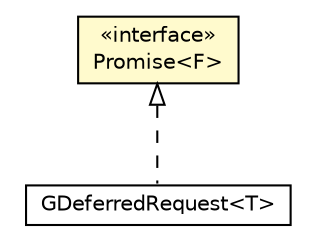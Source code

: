 #!/usr/local/bin/dot
#
# Class diagram 
# Generated by UMLGraph version R5_6-24-gf6e263 (http://www.umlgraph.org/)
#

digraph G {
	edge [fontname="Helvetica",fontsize=10,labelfontname="Helvetica",labelfontsize=10];
	node [fontname="Helvetica",fontsize=10,shape=plaintext];
	nodesep=0.25;
	ranksep=0.5;
	// io.reinert.requestor.Promise<F>
	c22255 [label=<<table title="io.reinert.requestor.Promise" border="0" cellborder="1" cellspacing="0" cellpadding="2" port="p" bgcolor="lemonChiffon" href="./Promise.html">
		<tr><td><table border="0" cellspacing="0" cellpadding="1">
<tr><td align="center" balign="center"> &#171;interface&#187; </td></tr>
<tr><td align="center" balign="center"> Promise&lt;F&gt; </td></tr>
		</table></td></tr>
		</table>>, URL="./Promise.html", fontname="Helvetica", fontcolor="black", fontsize=10.0];
	// io.reinert.requestor.impl.gdeferred.GDeferredRequest<T>
	c22327 [label=<<table title="io.reinert.requestor.impl.gdeferred.GDeferredRequest" border="0" cellborder="1" cellspacing="0" cellpadding="2" port="p" href="./impl/gdeferred/GDeferredRequest.html">
		<tr><td><table border="0" cellspacing="0" cellpadding="1">
<tr><td align="center" balign="center"> GDeferredRequest&lt;T&gt; </td></tr>
		</table></td></tr>
		</table>>, URL="./impl/gdeferred/GDeferredRequest.html", fontname="Helvetica", fontcolor="black", fontsize=10.0];
	//io.reinert.requestor.impl.gdeferred.GDeferredRequest<T> implements io.reinert.requestor.Promise<F>
	c22255:p -> c22327:p [dir=back,arrowtail=empty,style=dashed];
}

